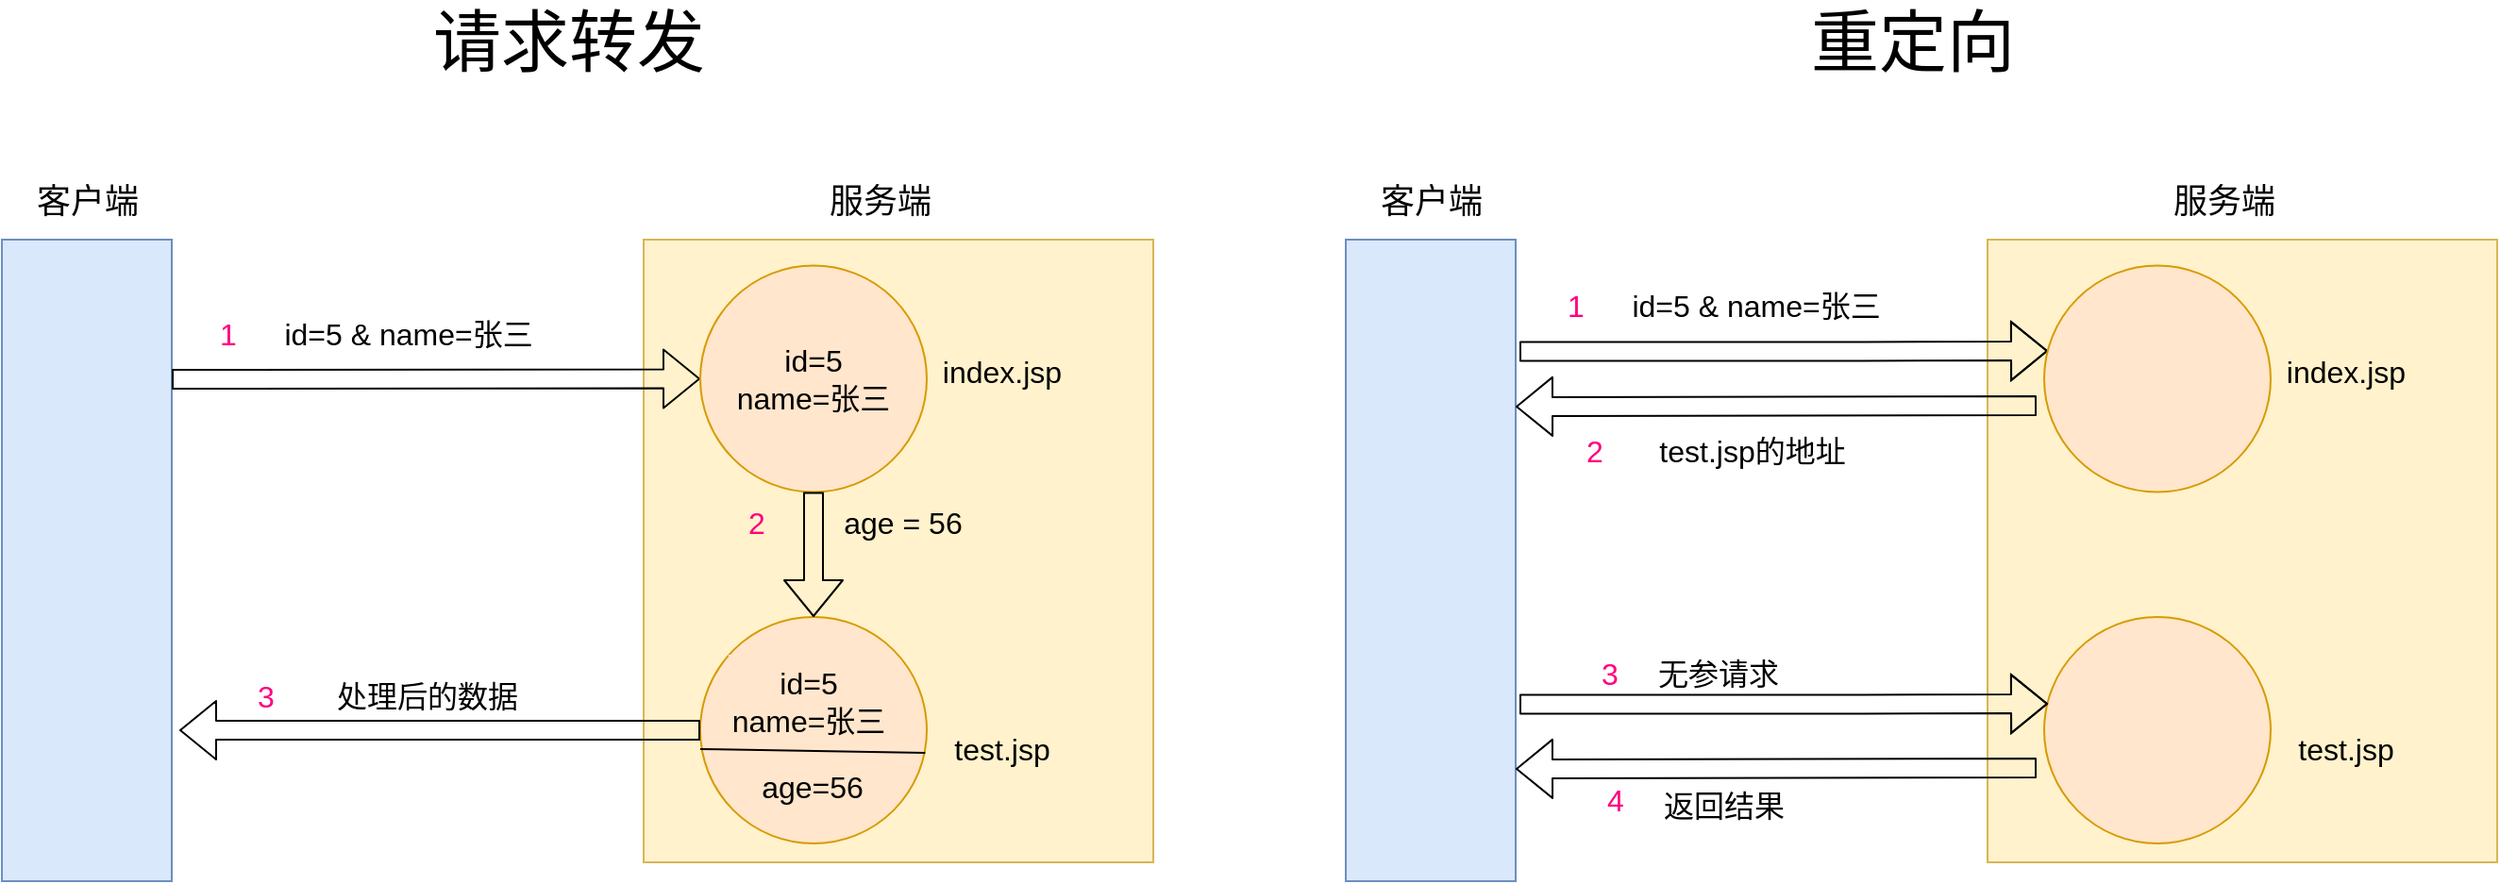 <mxfile version="12.6.5" type="device"><diagram id="KtKtt5t1UO1ES0ALH848" name="第 1 页"><mxGraphModel dx="2303" dy="624" grid="1" gridSize="10" guides="1" tooltips="1" connect="1" arrows="1" fold="1" page="1" pageScale="1" pageWidth="827" pageHeight="1169" math="0" shadow="0"><root><mxCell id="0"/><mxCell id="1" parent="0"/><mxCell id="lFiEGiVDod-E6JF9vDH0-1" value="" style="rounded=0;whiteSpace=wrap;html=1;fillColor=#dae8fc;strokeColor=#6c8ebf;" vertex="1" parent="1"><mxGeometry x="-72" y="200" width="90" height="340" as="geometry"/></mxCell><mxCell id="lFiEGiVDod-E6JF9vDH0-3" value="&lt;font style=&quot;font-size: 18px&quot;&gt;客户端&lt;/font&gt;" style="text;html=1;align=center;verticalAlign=middle;resizable=0;points=[];autosize=1;" vertex="1" parent="1"><mxGeometry x="-62" y="170" width="70" height="20" as="geometry"/></mxCell><mxCell id="lFiEGiVDod-E6JF9vDH0-4" value="&lt;font style=&quot;font-size: 18px&quot;&gt;服务端&lt;/font&gt;" style="text;html=1;align=center;verticalAlign=middle;resizable=0;points=[];autosize=1;" vertex="1" parent="1"><mxGeometry x="358" y="170" width="70" height="20" as="geometry"/></mxCell><mxCell id="lFiEGiVDod-E6JF9vDH0-5" value="" style="rounded=0;whiteSpace=wrap;html=1;fillColor=#fff2cc;strokeColor=#d6b656;" vertex="1" parent="1"><mxGeometry x="268" y="200" width="270" height="330" as="geometry"/></mxCell><mxCell id="lFiEGiVDod-E6JF9vDH0-6" value="&lt;font style=&quot;font-size: 36px&quot;&gt;请求转发&lt;/font&gt;" style="text;html=1;align=center;verticalAlign=middle;resizable=0;points=[];autosize=1;" vertex="1" parent="1"><mxGeometry x="148" y="80" width="160" height="30" as="geometry"/></mxCell><mxCell id="lFiEGiVDod-E6JF9vDH0-7" value="" style="shape=flexArrow;endArrow=classic;html=1;entryX=0;entryY=0.5;entryDx=0;entryDy=0;" edge="1" parent="1" target="lFiEGiVDod-E6JF9vDH0-8"><mxGeometry width="50" height="50" relative="1" as="geometry"><mxPoint x="18" y="274" as="sourcePoint"/><mxPoint x="358" y="270" as="targetPoint"/></mxGeometry></mxCell><mxCell id="lFiEGiVDod-E6JF9vDH0-8" value="" style="ellipse;whiteSpace=wrap;html=1;aspect=fixed;fillColor=#ffe6cc;strokeColor=#d79b00;" vertex="1" parent="1"><mxGeometry x="298" y="213.75" width="120" height="120" as="geometry"/></mxCell><mxCell id="lFiEGiVDod-E6JF9vDH0-9" value="id=5 &amp;amp; name=张三" style="text;html=1;align=center;verticalAlign=middle;resizable=0;points=[];autosize=1;fontSize=16;" vertex="1" parent="1"><mxGeometry x="68" y="240" width="150" height="20" as="geometry"/></mxCell><mxCell id="lFiEGiVDod-E6JF9vDH0-10" value="id=5&lt;br&gt;name=张三" style="rounded=0;whiteSpace=wrap;html=1;fontSize=16;fillColor=#ffe6cc;strokeColor=none;strokeWidth=1;labelBorderColor=none;" vertex="1" parent="1"><mxGeometry x="313" y="245.63" width="90" height="56.25" as="geometry"/></mxCell><mxCell id="lFiEGiVDod-E6JF9vDH0-11" value="" style="ellipse;whiteSpace=wrap;html=1;aspect=fixed;fillColor=#ffe6cc;strokeColor=#d79b00;" vertex="1" parent="1"><mxGeometry x="298" y="400" width="120" height="120" as="geometry"/></mxCell><mxCell id="lFiEGiVDod-E6JF9vDH0-12" value="" style="shape=flexArrow;endArrow=classic;html=1;fontSize=16;exitX=0.5;exitY=1;exitDx=0;exitDy=0;" edge="1" parent="1" source="lFiEGiVDod-E6JF9vDH0-8" target="lFiEGiVDod-E6JF9vDH0-11"><mxGeometry width="50" height="50" relative="1" as="geometry"><mxPoint x="368" y="360" as="sourcePoint"/><mxPoint x="418" y="310" as="targetPoint"/></mxGeometry></mxCell><mxCell id="lFiEGiVDod-E6JF9vDH0-13" value="age = 56" style="text;html=1;strokeColor=none;fillColor=none;align=center;verticalAlign=middle;whiteSpace=wrap;rounded=0;fontSize=16;" vertex="1" parent="1"><mxGeometry x="363" y="340" width="85" height="20" as="geometry"/></mxCell><mxCell id="lFiEGiVDod-E6JF9vDH0-14" value="id=5&lt;br&gt;name=张三" style="rounded=0;whiteSpace=wrap;html=1;strokeWidth=1;fontSize=16;strokeColor=none;fillColor=#ffe6cc;" vertex="1" parent="1"><mxGeometry x="313" y="420" width="85" height="50" as="geometry"/></mxCell><mxCell id="lFiEGiVDod-E6JF9vDH0-16" value="age=56" style="rounded=0;whiteSpace=wrap;html=1;strokeWidth=1;fontSize=16;fillColor=#ffe6cc;strokeColor=none;" vertex="1" parent="1"><mxGeometry x="325.5" y="470" width="62.5" height="40" as="geometry"/></mxCell><mxCell id="lFiEGiVDod-E6JF9vDH0-15" value="" style="endArrow=none;html=1;fontSize=16;entryX=0.993;entryY=0.6;entryDx=0;entryDy=0;entryPerimeter=0;" edge="1" parent="1" target="lFiEGiVDod-E6JF9vDH0-11"><mxGeometry width="50" height="50" relative="1" as="geometry"><mxPoint x="298" y="470" as="sourcePoint"/><mxPoint x="348" y="420" as="targetPoint"/></mxGeometry></mxCell><mxCell id="lFiEGiVDod-E6JF9vDH0-17" value="index.jsp" style="text;html=1;strokeColor=none;fillColor=none;align=center;verticalAlign=middle;whiteSpace=wrap;rounded=0;fontSize=16;" vertex="1" parent="1"><mxGeometry x="438" y="260" width="40" height="20" as="geometry"/></mxCell><mxCell id="lFiEGiVDod-E6JF9vDH0-18" value="test.jsp" style="text;html=1;strokeColor=none;fillColor=none;align=center;verticalAlign=middle;whiteSpace=wrap;rounded=0;fontSize=16;" vertex="1" parent="1"><mxGeometry x="438" y="460" width="40" height="20" as="geometry"/></mxCell><mxCell id="lFiEGiVDod-E6JF9vDH0-19" value="" style="shape=flexArrow;endArrow=classic;html=1;fontSize=16;exitX=0;exitY=0.5;exitDx=0;exitDy=0;" edge="1" parent="1" source="lFiEGiVDod-E6JF9vDH0-11"><mxGeometry width="50" height="50" relative="1" as="geometry"><mxPoint x="-72" y="610" as="sourcePoint"/><mxPoint x="22" y="460" as="targetPoint"/></mxGeometry></mxCell><mxCell id="lFiEGiVDod-E6JF9vDH0-20" value="1" style="text;html=1;strokeColor=none;fillColor=none;align=center;verticalAlign=middle;whiteSpace=wrap;rounded=0;fontSize=16;fontColor=#FF0080;" vertex="1" parent="1"><mxGeometry x="28" y="240" width="40" height="20" as="geometry"/></mxCell><mxCell id="lFiEGiVDod-E6JF9vDH0-21" value="2" style="text;html=1;strokeColor=none;fillColor=none;align=center;verticalAlign=middle;whiteSpace=wrap;rounded=0;fontSize=16;fontColor=#FF0080;" vertex="1" parent="1"><mxGeometry x="308" y="340" width="40" height="20" as="geometry"/></mxCell><mxCell id="lFiEGiVDod-E6JF9vDH0-22" value="3" style="text;html=1;strokeColor=none;fillColor=none;align=center;verticalAlign=middle;whiteSpace=wrap;rounded=0;fontSize=16;fontColor=#FF0080;" vertex="1" parent="1"><mxGeometry x="48" y="432" width="40" height="20" as="geometry"/></mxCell><mxCell id="lFiEGiVDod-E6JF9vDH0-24" value="&lt;font color=&quot;#000000&quot;&gt;处理后的数据&lt;/font&gt;" style="text;html=1;align=center;verticalAlign=middle;resizable=0;points=[];autosize=1;fontSize=16;fontColor=#FF0080;" vertex="1" parent="1"><mxGeometry x="98" y="432" width="110" height="20" as="geometry"/></mxCell><mxCell id="lFiEGiVDod-E6JF9vDH0-25" value="" style="rounded=0;whiteSpace=wrap;html=1;fillColor=#dae8fc;strokeColor=#6c8ebf;" vertex="1" parent="1"><mxGeometry x="640" y="200" width="90" height="340" as="geometry"/></mxCell><mxCell id="lFiEGiVDod-E6JF9vDH0-26" value="&lt;font style=&quot;font-size: 18px&quot;&gt;客户端&lt;/font&gt;" style="text;html=1;align=center;verticalAlign=middle;resizable=0;points=[];autosize=1;" vertex="1" parent="1"><mxGeometry x="650" y="170" width="70" height="20" as="geometry"/></mxCell><mxCell id="lFiEGiVDod-E6JF9vDH0-27" value="&lt;font style=&quot;font-size: 18px&quot;&gt;服务端&lt;/font&gt;" style="text;html=1;align=center;verticalAlign=middle;resizable=0;points=[];autosize=1;" vertex="1" parent="1"><mxGeometry x="1070" y="170" width="70" height="20" as="geometry"/></mxCell><mxCell id="lFiEGiVDod-E6JF9vDH0-28" value="" style="rounded=0;whiteSpace=wrap;html=1;fillColor=#fff2cc;strokeColor=#d6b656;" vertex="1" parent="1"><mxGeometry x="980" y="200" width="270" height="330" as="geometry"/></mxCell><mxCell id="lFiEGiVDod-E6JF9vDH0-29" value="&lt;font style=&quot;font-size: 36px&quot;&gt;重定向&lt;/font&gt;" style="text;html=1;align=center;verticalAlign=middle;resizable=0;points=[];autosize=1;" vertex="1" parent="1"><mxGeometry x="880" y="80" width="120" height="30" as="geometry"/></mxCell><mxCell id="lFiEGiVDod-E6JF9vDH0-30" value="" style="shape=flexArrow;endArrow=classic;html=1;entryX=0;entryY=0.5;entryDx=0;entryDy=0;" edge="1" parent="1"><mxGeometry width="50" height="50" relative="1" as="geometry"><mxPoint x="732" y="259.25" as="sourcePoint"/><mxPoint x="1012" y="259" as="targetPoint"/><Array as="points"><mxPoint x="914" y="259.25"/></Array></mxGeometry></mxCell><mxCell id="lFiEGiVDod-E6JF9vDH0-31" value="" style="ellipse;whiteSpace=wrap;html=1;aspect=fixed;fillColor=#ffe6cc;strokeColor=#d79b00;" vertex="1" parent="1"><mxGeometry x="1010" y="213.75" width="120" height="120" as="geometry"/></mxCell><mxCell id="lFiEGiVDod-E6JF9vDH0-32" value="id=5 &amp;amp; name=张三" style="text;html=1;align=center;verticalAlign=middle;resizable=0;points=[];autosize=1;fontSize=16;" vertex="1" parent="1"><mxGeometry x="782" y="225.25" width="150" height="20" as="geometry"/></mxCell><mxCell id="lFiEGiVDod-E6JF9vDH0-34" value="" style="ellipse;whiteSpace=wrap;html=1;aspect=fixed;fillColor=#ffe6cc;strokeColor=#d79b00;" vertex="1" parent="1"><mxGeometry x="1010" y="400" width="120" height="120" as="geometry"/></mxCell><mxCell id="lFiEGiVDod-E6JF9vDH0-40" value="index.jsp" style="text;html=1;strokeColor=none;fillColor=none;align=center;verticalAlign=middle;whiteSpace=wrap;rounded=0;fontSize=16;" vertex="1" parent="1"><mxGeometry x="1150" y="260" width="40" height="20" as="geometry"/></mxCell><mxCell id="lFiEGiVDod-E6JF9vDH0-41" value="test.jsp" style="text;html=1;strokeColor=none;fillColor=none;align=center;verticalAlign=middle;whiteSpace=wrap;rounded=0;fontSize=16;" vertex="1" parent="1"><mxGeometry x="1150" y="460" width="40" height="20" as="geometry"/></mxCell><mxCell id="lFiEGiVDod-E6JF9vDH0-43" value="1" style="text;html=1;strokeColor=none;fillColor=none;align=center;verticalAlign=middle;whiteSpace=wrap;rounded=0;fontSize=16;fontColor=#FF0080;" vertex="1" parent="1"><mxGeometry x="742" y="225.25" width="40" height="20" as="geometry"/></mxCell><mxCell id="lFiEGiVDod-E6JF9vDH0-45" value="3" style="text;html=1;strokeColor=none;fillColor=none;align=center;verticalAlign=middle;whiteSpace=wrap;rounded=0;fontSize=16;fontColor=#FF0080;" vertex="1" parent="1"><mxGeometry x="760" y="420" width="40" height="20" as="geometry"/></mxCell><mxCell id="lFiEGiVDod-E6JF9vDH0-47" value="" style="shape=flexArrow;endArrow=classic;html=1;fontSize=16;entryX=1.049;entryY=0.772;entryDx=0;entryDy=0;entryPerimeter=0;" edge="1" parent="1"><mxGeometry width="50" height="50" relative="1" as="geometry"><mxPoint x="1006" y="288" as="sourcePoint"/><mxPoint x="730.0" y="288.48" as="targetPoint"/></mxGeometry></mxCell><mxCell id="lFiEGiVDod-E6JF9vDH0-48" value="2" style="text;html=1;strokeColor=none;fillColor=none;align=center;verticalAlign=middle;whiteSpace=wrap;rounded=0;fontSize=16;fontColor=#FF0080;" vertex="1" parent="1"><mxGeometry x="752" y="301.88" width="40" height="20" as="geometry"/></mxCell><mxCell id="lFiEGiVDod-E6JF9vDH0-50" value="&lt;font color=&quot;#000000&quot;&gt;test.jsp的地址&lt;br&gt;&lt;/font&gt;" style="text;html=1;align=center;verticalAlign=middle;resizable=0;points=[];autosize=1;fontSize=16;fontColor=#FF0080;" vertex="1" parent="1"><mxGeometry x="800" y="301.88" width="110" height="20" as="geometry"/></mxCell><mxCell id="lFiEGiVDod-E6JF9vDH0-51" value="" style="shape=flexArrow;endArrow=classic;html=1;entryX=0;entryY=0.5;entryDx=0;entryDy=0;" edge="1" parent="1"><mxGeometry width="50" height="50" relative="1" as="geometry"><mxPoint x="732" y="446.25" as="sourcePoint"/><mxPoint x="1012" y="446" as="targetPoint"/><Array as="points"><mxPoint x="914" y="446.25"/></Array></mxGeometry></mxCell><mxCell id="lFiEGiVDod-E6JF9vDH0-52" value="无参请求" style="text;html=1;align=center;verticalAlign=middle;resizable=0;points=[];autosize=1;fontSize=16;fontColor=#000000;" vertex="1" parent="1"><mxGeometry x="797" y="420" width="80" height="20" as="geometry"/></mxCell><mxCell id="lFiEGiVDod-E6JF9vDH0-53" value="4" style="text;html=1;strokeColor=none;fillColor=none;align=center;verticalAlign=middle;whiteSpace=wrap;rounded=0;fontSize=16;fontColor=#FF0080;" vertex="1" parent="1"><mxGeometry x="763" y="484" width="40" height="26" as="geometry"/></mxCell><mxCell id="lFiEGiVDod-E6JF9vDH0-54" value="返回结果" style="text;html=1;align=center;verticalAlign=middle;resizable=0;points=[];autosize=1;fontSize=16;fontColor=#000000;" vertex="1" parent="1"><mxGeometry x="800" y="490" width="80" height="20" as="geometry"/></mxCell><mxCell id="lFiEGiVDod-E6JF9vDH0-55" value="" style="shape=flexArrow;endArrow=classic;html=1;fontSize=16;entryX=1.049;entryY=0.772;entryDx=0;entryDy=0;entryPerimeter=0;" edge="1" parent="1"><mxGeometry width="50" height="50" relative="1" as="geometry"><mxPoint x="1006" y="480" as="sourcePoint"/><mxPoint x="730" y="480.48" as="targetPoint"/></mxGeometry></mxCell></root></mxGraphModel></diagram></mxfile>